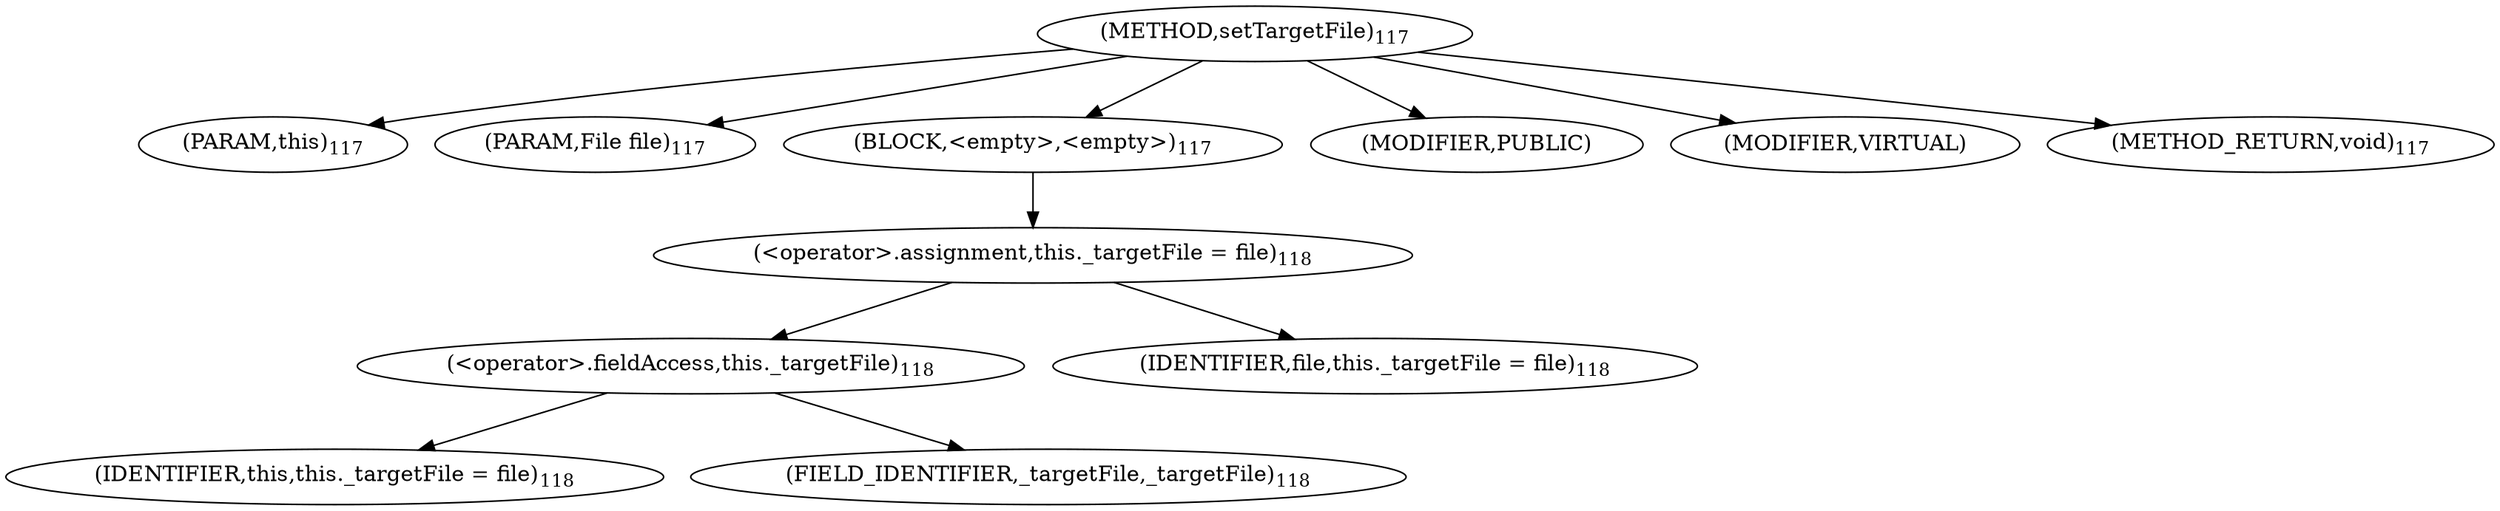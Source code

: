 digraph "setTargetFile" {  
"80" [label = <(METHOD,setTargetFile)<SUB>117</SUB>> ]
"81" [label = <(PARAM,this)<SUB>117</SUB>> ]
"82" [label = <(PARAM,File file)<SUB>117</SUB>> ]
"83" [label = <(BLOCK,&lt;empty&gt;,&lt;empty&gt;)<SUB>117</SUB>> ]
"84" [label = <(&lt;operator&gt;.assignment,this._targetFile = file)<SUB>118</SUB>> ]
"85" [label = <(&lt;operator&gt;.fieldAccess,this._targetFile)<SUB>118</SUB>> ]
"86" [label = <(IDENTIFIER,this,this._targetFile = file)<SUB>118</SUB>> ]
"87" [label = <(FIELD_IDENTIFIER,_targetFile,_targetFile)<SUB>118</SUB>> ]
"88" [label = <(IDENTIFIER,file,this._targetFile = file)<SUB>118</SUB>> ]
"89" [label = <(MODIFIER,PUBLIC)> ]
"90" [label = <(MODIFIER,VIRTUAL)> ]
"91" [label = <(METHOD_RETURN,void)<SUB>117</SUB>> ]
  "80" -> "81" 
  "80" -> "82" 
  "80" -> "83" 
  "80" -> "89" 
  "80" -> "90" 
  "80" -> "91" 
  "83" -> "84" 
  "84" -> "85" 
  "84" -> "88" 
  "85" -> "86" 
  "85" -> "87" 
}
